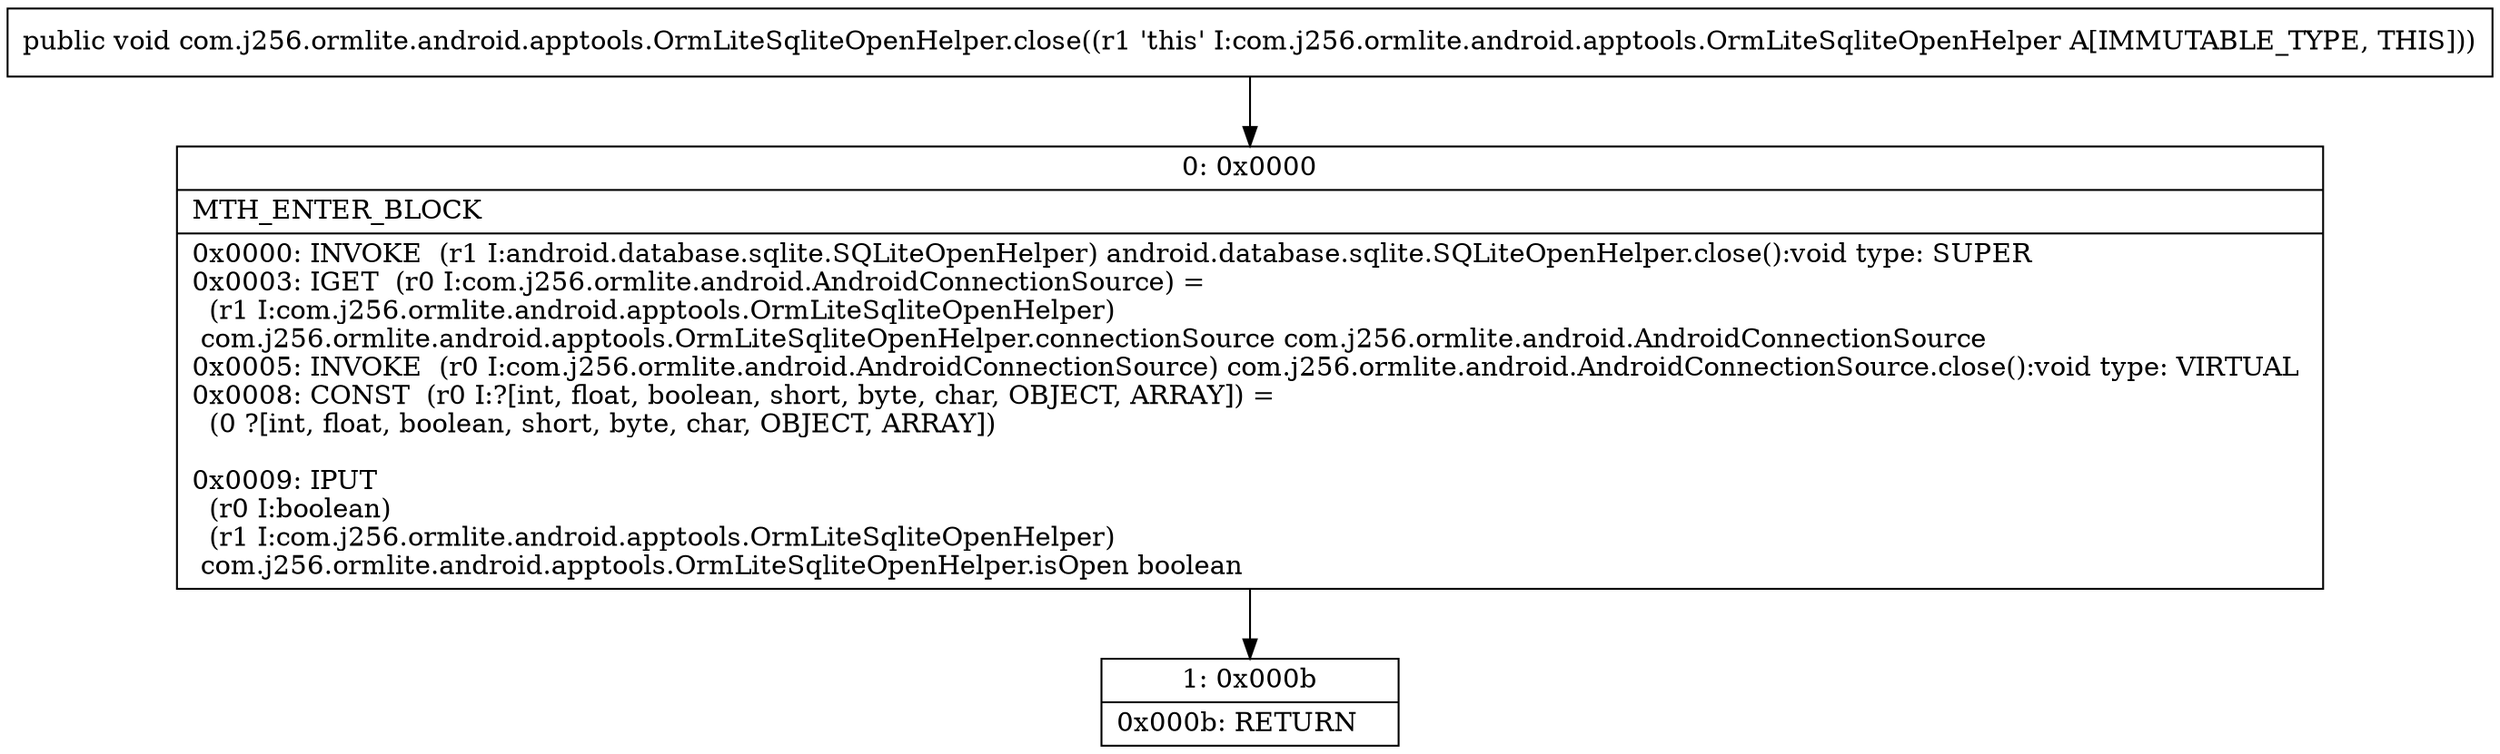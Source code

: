 digraph "CFG forcom.j256.ormlite.android.apptools.OrmLiteSqliteOpenHelper.close()V" {
Node_0 [shape=record,label="{0\:\ 0x0000|MTH_ENTER_BLOCK\l|0x0000: INVOKE  (r1 I:android.database.sqlite.SQLiteOpenHelper) android.database.sqlite.SQLiteOpenHelper.close():void type: SUPER \l0x0003: IGET  (r0 I:com.j256.ormlite.android.AndroidConnectionSource) = \l  (r1 I:com.j256.ormlite.android.apptools.OrmLiteSqliteOpenHelper)\l com.j256.ormlite.android.apptools.OrmLiteSqliteOpenHelper.connectionSource com.j256.ormlite.android.AndroidConnectionSource \l0x0005: INVOKE  (r0 I:com.j256.ormlite.android.AndroidConnectionSource) com.j256.ormlite.android.AndroidConnectionSource.close():void type: VIRTUAL \l0x0008: CONST  (r0 I:?[int, float, boolean, short, byte, char, OBJECT, ARRAY]) = \l  (0 ?[int, float, boolean, short, byte, char, OBJECT, ARRAY])\l \l0x0009: IPUT  \l  (r0 I:boolean)\l  (r1 I:com.j256.ormlite.android.apptools.OrmLiteSqliteOpenHelper)\l com.j256.ormlite.android.apptools.OrmLiteSqliteOpenHelper.isOpen boolean \l}"];
Node_1 [shape=record,label="{1\:\ 0x000b|0x000b: RETURN   \l}"];
MethodNode[shape=record,label="{public void com.j256.ormlite.android.apptools.OrmLiteSqliteOpenHelper.close((r1 'this' I:com.j256.ormlite.android.apptools.OrmLiteSqliteOpenHelper A[IMMUTABLE_TYPE, THIS])) }"];
MethodNode -> Node_0;
Node_0 -> Node_1;
}

